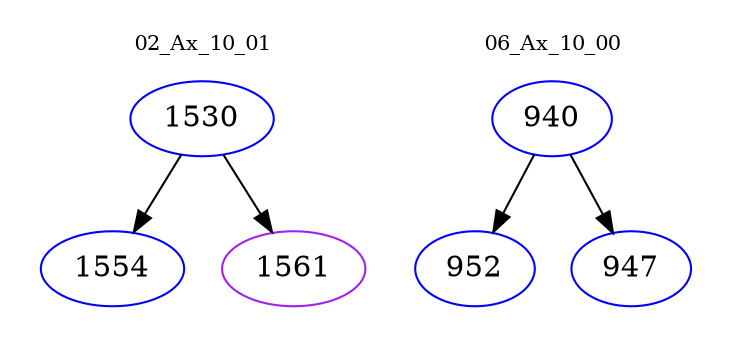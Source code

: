 digraph{
subgraph cluster_0 {
color = white
label = "02_Ax_10_01";
fontsize=10;
T0_1530 [label="1530", color="blue"]
T0_1530 -> T0_1554 [color="black"]
T0_1554 [label="1554", color="blue"]
T0_1530 -> T0_1561 [color="black"]
T0_1561 [label="1561", color="purple"]
}
subgraph cluster_1 {
color = white
label = "06_Ax_10_00";
fontsize=10;
T1_940 [label="940", color="blue"]
T1_940 -> T1_952 [color="black"]
T1_952 [label="952", color="blue"]
T1_940 -> T1_947 [color="black"]
T1_947 [label="947", color="blue"]
}
}
